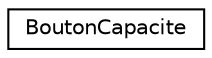 digraph "Graphe hiérarchique des classes"
{
 // INTERACTIVE_SVG=YES
  edge [fontname="Helvetica",fontsize="10",labelfontname="Helvetica",labelfontsize="10"];
  node [fontname="Helvetica",fontsize="10",shape=record];
  rankdir="LR";
  Node0 [label="BoutonCapacite",height=0.2,width=0.4,color="black", fillcolor="white", style="filled",URL="$class_bouton_capacite.html"];
}
